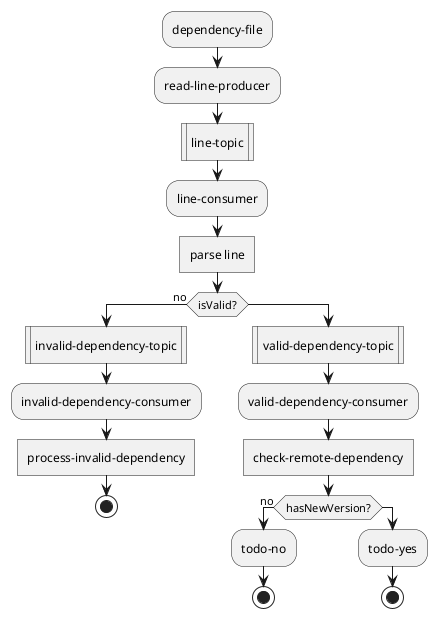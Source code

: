 @startuml
:dependency-file;
:read-line-producer;
:line-topic|
:line-consumer;
:parse line]
if (isValid?) equals (no) then
  :invalid-dependency-topic|
  :invalid-dependency-consumer;
  :process-invalid-dependency]
  stop
else
  :valid-dependency-topic|
  :valid-dependency-consumer;
  :check-remote-dependency]
  if (hasNewVersion?) equals (no) then
    :todo-no;
    stop
  else
    :todo-yes;
    stop
  endif  
  
endif



@enduml
